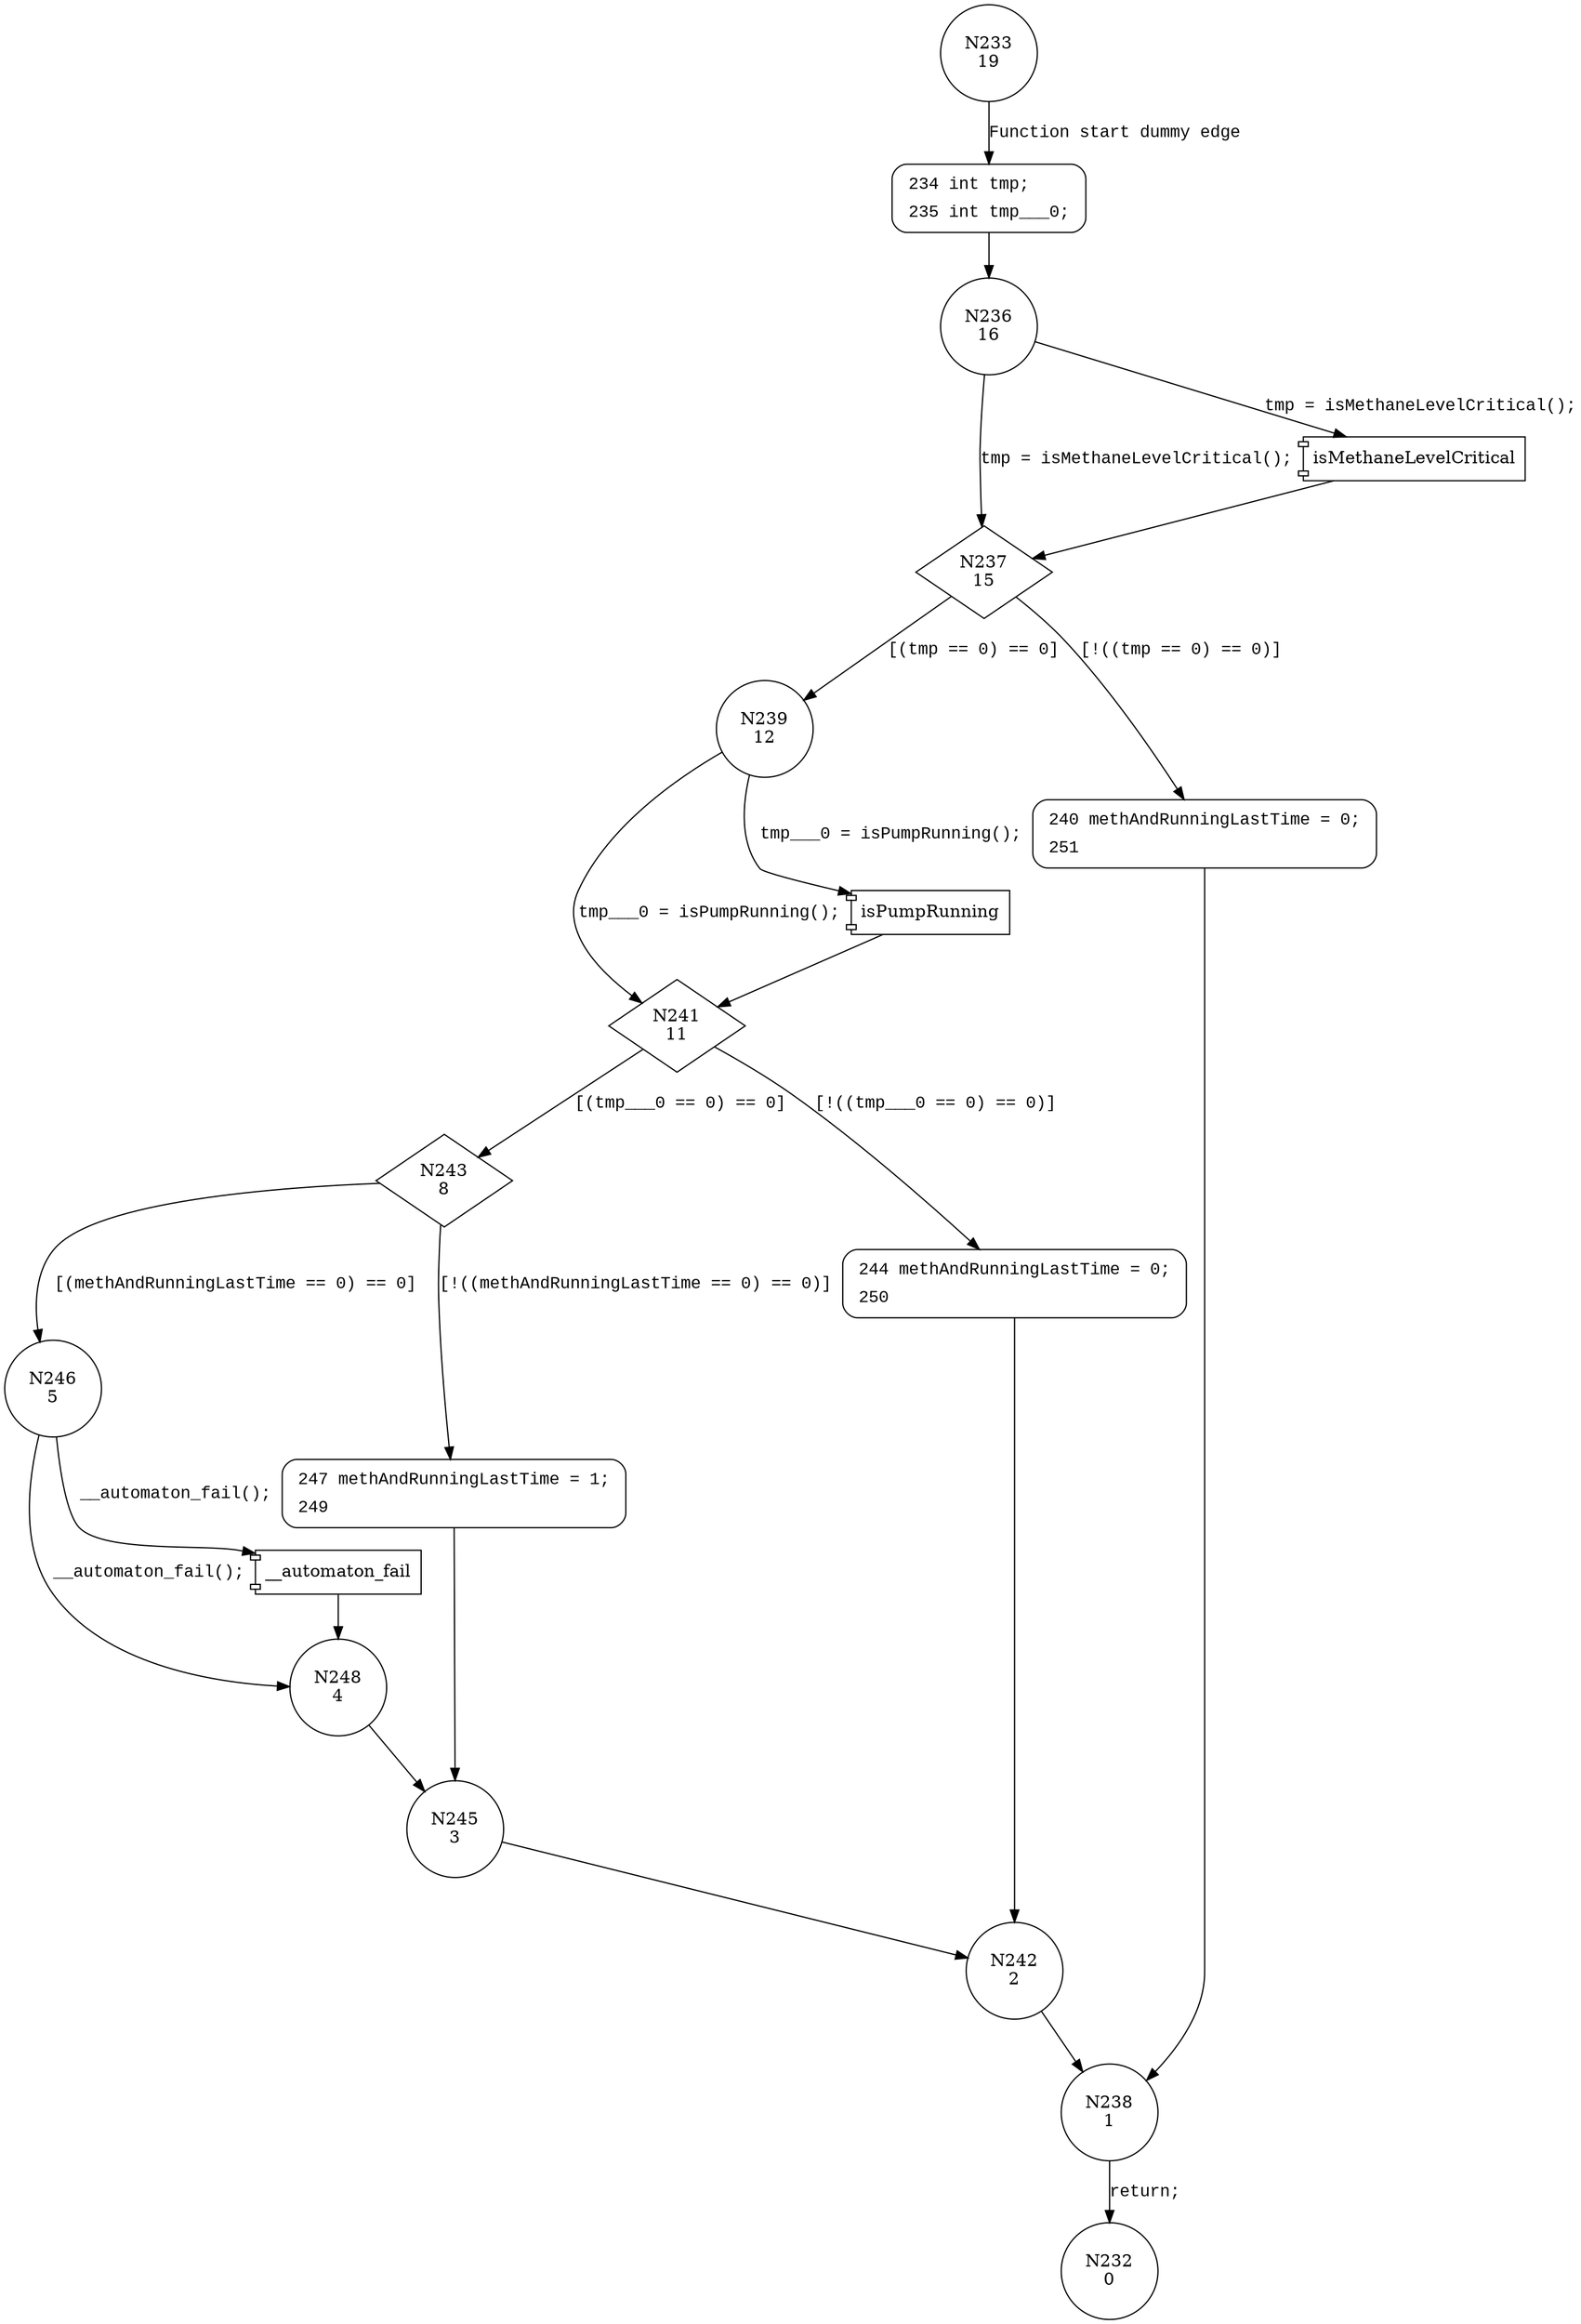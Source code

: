 digraph __utac_acc__Specification2_spec__2 {
233 [shape="circle" label="N233\n19"]
234 [shape="circle" label="N234\n18"]
236 [shape="circle" label="N236\n16"]
237 [shape="diamond" label="N237\n15"]
239 [shape="circle" label="N239\n12"]
240 [shape="circle" label="N240\n14"]
238 [shape="circle" label="N238\n1"]
232 [shape="circle" label="N232\n0"]
241 [shape="diamond" label="N241\n11"]
243 [shape="diamond" label="N243\n8"]
244 [shape="circle" label="N244\n10"]
242 [shape="circle" label="N242\n2"]
246 [shape="circle" label="N246\n5"]
247 [shape="circle" label="N247\n7"]
245 [shape="circle" label="N245\n3"]
248 [shape="circle" label="N248\n4"]
234 [style="filled,bold" penwidth="1" fillcolor="white" fontname="Courier New" shape="Mrecord" label=<<table border="0" cellborder="0" cellpadding="3" bgcolor="white"><tr><td align="right">234</td><td align="left">int tmp;</td></tr><tr><td align="right">235</td><td align="left">int tmp___0;</td></tr></table>>]
234 -> 236[label=""]
240 [style="filled,bold" penwidth="1" fillcolor="white" fontname="Courier New" shape="Mrecord" label=<<table border="0" cellborder="0" cellpadding="3" bgcolor="white"><tr><td align="right">240</td><td align="left">methAndRunningLastTime = 0;</td></tr><tr><td align="right">251</td><td align="left"></td></tr></table>>]
240 -> 238[label=""]
244 [style="filled,bold" penwidth="1" fillcolor="white" fontname="Courier New" shape="Mrecord" label=<<table border="0" cellborder="0" cellpadding="3" bgcolor="white"><tr><td align="right">244</td><td align="left">methAndRunningLastTime = 0;</td></tr><tr><td align="right">250</td><td align="left"></td></tr></table>>]
244 -> 242[label=""]
247 [style="filled,bold" penwidth="1" fillcolor="white" fontname="Courier New" shape="Mrecord" label=<<table border="0" cellborder="0" cellpadding="3" bgcolor="white"><tr><td align="right">247</td><td align="left">methAndRunningLastTime = 1;</td></tr><tr><td align="right">249</td><td align="left"></td></tr></table>>]
247 -> 245[label=""]
233 -> 234 [label="Function start dummy edge" fontname="Courier New"]
100039 [shape="component" label="isMethaneLevelCritical"]
236 -> 100039 [label="tmp = isMethaneLevelCritical();" fontname="Courier New"]
100039 -> 237 [label="" fontname="Courier New"]
236 -> 237 [label="tmp = isMethaneLevelCritical();" fontname="Courier New"]
237 -> 239 [label="[(tmp == 0) == 0]" fontname="Courier New"]
237 -> 240 [label="[!((tmp == 0) == 0)]" fontname="Courier New"]
238 -> 232 [label="return;" fontname="Courier New"]
100040 [shape="component" label="isPumpRunning"]
239 -> 100040 [label="tmp___0 = isPumpRunning();" fontname="Courier New"]
100040 -> 241 [label="" fontname="Courier New"]
239 -> 241 [label="tmp___0 = isPumpRunning();" fontname="Courier New"]
241 -> 243 [label="[(tmp___0 == 0) == 0]" fontname="Courier New"]
241 -> 244 [label="[!((tmp___0 == 0) == 0)]" fontname="Courier New"]
242 -> 238 [label="" fontname="Courier New"]
243 -> 246 [label="[(methAndRunningLastTime == 0) == 0]" fontname="Courier New"]
243 -> 247 [label="[!((methAndRunningLastTime == 0) == 0)]" fontname="Courier New"]
245 -> 242 [label="" fontname="Courier New"]
100041 [shape="component" label="__automaton_fail"]
246 -> 100041 [label="__automaton_fail();" fontname="Courier New"]
100041 -> 248 [label="" fontname="Courier New"]
246 -> 248 [label="__automaton_fail();" fontname="Courier New"]
248 -> 245 [label="" fontname="Courier New"]
}